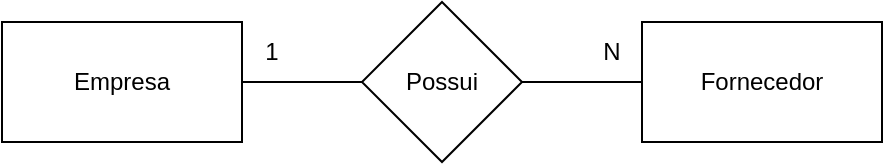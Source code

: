 <mxfile version="15.4.0" type="device" pages="3"><diagram id="X3Wb4MgVhbeb4bI9pxjS" name="Diagrama Conceitual"><mxGraphModel dx="1086" dy="806" grid="1" gridSize="10" guides="1" tooltips="1" connect="1" arrows="1" fold="1" page="1" pageScale="1" pageWidth="827" pageHeight="1169" math="0" shadow="0"><root><mxCell id="0"/><mxCell id="1" parent="0"/><mxCell id="2kqu4QSa-UE_1KVHzeCc-4" style="edgeStyle=orthogonalEdgeStyle;rounded=0;orthogonalLoop=1;jettySize=auto;html=1;endArrow=none;endFill=0;" parent="1" source="2kqu4QSa-UE_1KVHzeCc-1" target="2kqu4QSa-UE_1KVHzeCc-3" edge="1"><mxGeometry relative="1" as="geometry"/></mxCell><mxCell id="2kqu4QSa-UE_1KVHzeCc-1" value="Empresa" style="rounded=0;whiteSpace=wrap;html=1;" parent="1" vertex="1"><mxGeometry x="120" y="260" width="120" height="60" as="geometry"/></mxCell><mxCell id="2kqu4QSa-UE_1KVHzeCc-3" value="Fornecedor" style="rounded=0;whiteSpace=wrap;html=1;" parent="1" vertex="1"><mxGeometry x="440" y="260" width="120" height="60" as="geometry"/></mxCell><mxCell id="2kqu4QSa-UE_1KVHzeCc-5" value="Possui" style="rhombus;whiteSpace=wrap;html=1;" parent="1" vertex="1"><mxGeometry x="300" y="250" width="80" height="80" as="geometry"/></mxCell><mxCell id="2kqu4QSa-UE_1KVHzeCc-6" value="N" style="text;html=1;strokeColor=none;fillColor=none;align=center;verticalAlign=middle;whiteSpace=wrap;rounded=0;" parent="1" vertex="1"><mxGeometry x="410" y="260" width="30" height="30" as="geometry"/></mxCell><mxCell id="2kqu4QSa-UE_1KVHzeCc-7" value="1" style="text;html=1;strokeColor=none;fillColor=none;align=center;verticalAlign=middle;whiteSpace=wrap;rounded=0;" parent="1" vertex="1"><mxGeometry x="240" y="260" width="30" height="30" as="geometry"/></mxCell></root></mxGraphModel></diagram><diagram id="E_SgEJg0SU0vSB2_r3UH" name="Diagrama Lógico"><mxGraphModel dx="1086" dy="806" grid="1" gridSize="10" guides="1" tooltips="1" connect="1" arrows="1" fold="1" page="1" pageScale="1" pageWidth="827" pageHeight="1169" math="0" shadow="0"><root><mxCell id="EQmo7t8eRq-9152yQapc-0"/><mxCell id="EQmo7t8eRq-9152yQapc-1" parent="EQmo7t8eRq-9152yQapc-0"/><mxCell id="EQmo7t8eRq-9152yQapc-2" value="Empresa" style="shape=table;startSize=30;container=1;collapsible=1;childLayout=tableLayout;fixedRows=1;rowLines=0;fontStyle=1;align=center;resizeLast=1;" parent="EQmo7t8eRq-9152yQapc-1" vertex="1"><mxGeometry x="180" y="160" width="180" height="160" as="geometry"/></mxCell><mxCell id="EQmo7t8eRq-9152yQapc-3" value="" style="shape=partialRectangle;collapsible=0;dropTarget=0;pointerEvents=0;fillColor=none;top=0;left=0;bottom=1;right=0;points=[[0,0.5],[1,0.5]];portConstraint=eastwest;" parent="EQmo7t8eRq-9152yQapc-2" vertex="1"><mxGeometry y="30" width="180" height="30" as="geometry"/></mxCell><mxCell id="EQmo7t8eRq-9152yQapc-4" value="PK" style="shape=partialRectangle;connectable=0;fillColor=none;top=0;left=0;bottom=0;right=0;fontStyle=1;overflow=hidden;" parent="EQmo7t8eRq-9152yQapc-3" vertex="1"><mxGeometry width="30" height="30" as="geometry"><mxRectangle width="30" height="30" as="alternateBounds"/></mxGeometry></mxCell><mxCell id="EQmo7t8eRq-9152yQapc-5" value="IdEmpresa" style="shape=partialRectangle;connectable=0;fillColor=none;top=0;left=0;bottom=0;right=0;align=left;spacingLeft=6;fontStyle=5;overflow=hidden;" parent="EQmo7t8eRq-9152yQapc-3" vertex="1"><mxGeometry x="30" width="150" height="30" as="geometry"><mxRectangle width="150" height="30" as="alternateBounds"/></mxGeometry></mxCell><mxCell id="EQmo7t8eRq-9152yQapc-6" value="" style="shape=partialRectangle;collapsible=0;dropTarget=0;pointerEvents=0;fillColor=none;top=0;left=0;bottom=0;right=0;points=[[0,0.5],[1,0.5]];portConstraint=eastwest;" parent="EQmo7t8eRq-9152yQapc-2" vertex="1"><mxGeometry y="60" width="180" height="30" as="geometry"/></mxCell><mxCell id="EQmo7t8eRq-9152yQapc-7" value="" style="shape=partialRectangle;connectable=0;fillColor=none;top=0;left=0;bottom=0;right=0;editable=1;overflow=hidden;" parent="EQmo7t8eRq-9152yQapc-6" vertex="1"><mxGeometry width="30" height="30" as="geometry"><mxRectangle width="30" height="30" as="alternateBounds"/></mxGeometry></mxCell><mxCell id="EQmo7t8eRq-9152yQapc-8" value="UF" style="shape=partialRectangle;connectable=0;fillColor=none;top=0;left=0;bottom=0;right=0;align=left;spacingLeft=6;overflow=hidden;" parent="EQmo7t8eRq-9152yQapc-6" vertex="1"><mxGeometry x="30" width="150" height="30" as="geometry"><mxRectangle width="150" height="30" as="alternateBounds"/></mxGeometry></mxCell><mxCell id="EQmo7t8eRq-9152yQapc-9" value="" style="shape=partialRectangle;collapsible=0;dropTarget=0;pointerEvents=0;fillColor=none;top=0;left=0;bottom=0;right=0;points=[[0,0.5],[1,0.5]];portConstraint=eastwest;" parent="EQmo7t8eRq-9152yQapc-2" vertex="1"><mxGeometry y="90" width="180" height="30" as="geometry"/></mxCell><mxCell id="EQmo7t8eRq-9152yQapc-10" value="" style="shape=partialRectangle;connectable=0;fillColor=none;top=0;left=0;bottom=0;right=0;editable=1;overflow=hidden;" parent="EQmo7t8eRq-9152yQapc-9" vertex="1"><mxGeometry width="30" height="30" as="geometry"><mxRectangle width="30" height="30" as="alternateBounds"/></mxGeometry></mxCell><mxCell id="EQmo7t8eRq-9152yQapc-11" value="Nome Fantasia" style="shape=partialRectangle;connectable=0;fillColor=none;top=0;left=0;bottom=0;right=0;align=left;spacingLeft=6;overflow=hidden;" parent="EQmo7t8eRq-9152yQapc-9" vertex="1"><mxGeometry x="30" width="150" height="30" as="geometry"><mxRectangle width="150" height="30" as="alternateBounds"/></mxGeometry></mxCell><mxCell id="EQmo7t8eRq-9152yQapc-12" value="" style="shape=partialRectangle;collapsible=0;dropTarget=0;pointerEvents=0;fillColor=none;top=0;left=0;bottom=0;right=0;points=[[0,0.5],[1,0.5]];portConstraint=eastwest;" parent="EQmo7t8eRq-9152yQapc-2" vertex="1"><mxGeometry y="120" width="180" height="30" as="geometry"/></mxCell><mxCell id="EQmo7t8eRq-9152yQapc-13" value="" style="shape=partialRectangle;connectable=0;fillColor=none;top=0;left=0;bottom=0;right=0;editable=1;overflow=hidden;" parent="EQmo7t8eRq-9152yQapc-12" vertex="1"><mxGeometry width="30" height="30" as="geometry"><mxRectangle width="30" height="30" as="alternateBounds"/></mxGeometry></mxCell><mxCell id="EQmo7t8eRq-9152yQapc-14" value="CNPJ" style="shape=partialRectangle;connectable=0;fillColor=none;top=0;left=0;bottom=0;right=0;align=left;spacingLeft=6;overflow=hidden;" parent="EQmo7t8eRq-9152yQapc-12" vertex="1"><mxGeometry x="30" width="150" height="30" as="geometry"><mxRectangle width="150" height="30" as="alternateBounds"/></mxGeometry></mxCell><mxCell id="EQmo7t8eRq-9152yQapc-28" value="Fornecedor" style="shape=table;startSize=30;container=1;collapsible=1;childLayout=tableLayout;fixedRows=1;rowLines=0;fontStyle=1;align=center;resizeLast=1;" parent="EQmo7t8eRq-9152yQapc-1" vertex="1"><mxGeometry x="520" y="160" width="180" height="280" as="geometry"/></mxCell><mxCell id="EQmo7t8eRq-9152yQapc-29" value="" style="shape=partialRectangle;collapsible=0;dropTarget=0;pointerEvents=0;fillColor=none;top=0;left=0;bottom=0;right=0;points=[[0,0.5],[1,0.5]];portConstraint=eastwest;" parent="EQmo7t8eRq-9152yQapc-28" vertex="1"><mxGeometry y="30" width="180" height="30" as="geometry"/></mxCell><mxCell id="EQmo7t8eRq-9152yQapc-30" value="PK" style="shape=partialRectangle;connectable=0;fillColor=none;top=0;left=0;bottom=0;right=0;fontStyle=1;overflow=hidden;" parent="EQmo7t8eRq-9152yQapc-29" vertex="1"><mxGeometry width="60" height="30" as="geometry"><mxRectangle width="60" height="30" as="alternateBounds"/></mxGeometry></mxCell><mxCell id="EQmo7t8eRq-9152yQapc-31" value="IdFornecedor" style="shape=partialRectangle;connectable=0;fillColor=none;top=0;left=0;bottom=0;right=0;align=left;spacingLeft=6;fontStyle=5;overflow=hidden;" parent="EQmo7t8eRq-9152yQapc-29" vertex="1"><mxGeometry x="60" width="120" height="30" as="geometry"><mxRectangle width="120" height="30" as="alternateBounds"/></mxGeometry></mxCell><mxCell id="EQmo7t8eRq-9152yQapc-32" value="" style="shape=partialRectangle;collapsible=0;dropTarget=0;pointerEvents=0;fillColor=none;top=0;left=0;bottom=1;right=0;points=[[0,0.5],[1,0.5]];portConstraint=eastwest;" parent="EQmo7t8eRq-9152yQapc-28" vertex="1"><mxGeometry y="60" width="180" height="30" as="geometry"/></mxCell><mxCell id="EQmo7t8eRq-9152yQapc-33" value="FK" style="shape=partialRectangle;connectable=0;fillColor=none;top=0;left=0;bottom=0;right=0;fontStyle=1;overflow=hidden;" parent="EQmo7t8eRq-9152yQapc-32" vertex="1"><mxGeometry width="60" height="30" as="geometry"><mxRectangle width="60" height="30" as="alternateBounds"/></mxGeometry></mxCell><mxCell id="EQmo7t8eRq-9152yQapc-34" value="IdEmpresa" style="shape=partialRectangle;connectable=0;fillColor=none;top=0;left=0;bottom=0;right=0;align=left;spacingLeft=6;fontStyle=5;overflow=hidden;" parent="EQmo7t8eRq-9152yQapc-32" vertex="1"><mxGeometry x="60" width="120" height="30" as="geometry"><mxRectangle width="120" height="30" as="alternateBounds"/></mxGeometry></mxCell><mxCell id="EQmo7t8eRq-9152yQapc-35" value="" style="shape=partialRectangle;collapsible=0;dropTarget=0;pointerEvents=0;fillColor=none;top=0;left=0;bottom=0;right=0;points=[[0,0.5],[1,0.5]];portConstraint=eastwest;" parent="EQmo7t8eRq-9152yQapc-28" vertex="1"><mxGeometry y="90" width="180" height="30" as="geometry"/></mxCell><mxCell id="EQmo7t8eRq-9152yQapc-36" value="" style="shape=partialRectangle;connectable=0;fillColor=none;top=0;left=0;bottom=0;right=0;editable=1;overflow=hidden;" parent="EQmo7t8eRq-9152yQapc-35" vertex="1"><mxGeometry width="60" height="30" as="geometry"><mxRectangle width="60" height="30" as="alternateBounds"/></mxGeometry></mxCell><mxCell id="EQmo7t8eRq-9152yQapc-37" value="Nome" style="shape=partialRectangle;connectable=0;fillColor=none;top=0;left=0;bottom=0;right=0;align=left;spacingLeft=6;overflow=hidden;" parent="EQmo7t8eRq-9152yQapc-35" vertex="1"><mxGeometry x="60" width="120" height="30" as="geometry"><mxRectangle width="120" height="30" as="alternateBounds"/></mxGeometry></mxCell><mxCell id="EQmo7t8eRq-9152yQapc-38" value="" style="shape=partialRectangle;collapsible=0;dropTarget=0;pointerEvents=0;fillColor=none;top=0;left=0;bottom=0;right=0;points=[[0,0.5],[1,0.5]];portConstraint=eastwest;" parent="EQmo7t8eRq-9152yQapc-28" vertex="1"><mxGeometry y="120" width="180" height="30" as="geometry"/></mxCell><mxCell id="EQmo7t8eRq-9152yQapc-39" value="" style="shape=partialRectangle;connectable=0;fillColor=none;top=0;left=0;bottom=0;right=0;editable=1;overflow=hidden;" parent="EQmo7t8eRq-9152yQapc-38" vertex="1"><mxGeometry width="60" height="30" as="geometry"><mxRectangle width="60" height="30" as="alternateBounds"/></mxGeometry></mxCell><mxCell id="EQmo7t8eRq-9152yQapc-40" value="DataCadastro" style="shape=partialRectangle;connectable=0;fillColor=none;top=0;left=0;bottom=0;right=0;align=left;spacingLeft=6;overflow=hidden;" parent="EQmo7t8eRq-9152yQapc-38" vertex="1"><mxGeometry x="60" width="120" height="30" as="geometry"><mxRectangle width="120" height="30" as="alternateBounds"/></mxGeometry></mxCell><mxCell id="oNPfn_07noGB9FT36haC-17" value="" style="shape=partialRectangle;collapsible=0;dropTarget=0;pointerEvents=0;fillColor=none;top=0;left=0;bottom=0;right=0;points=[[0,0.5],[1,0.5]];portConstraint=eastwest;" vertex="1" parent="EQmo7t8eRq-9152yQapc-28"><mxGeometry y="150" width="180" height="30" as="geometry"/></mxCell><mxCell id="oNPfn_07noGB9FT36haC-18" value="" style="shape=partialRectangle;connectable=0;fillColor=none;top=0;left=0;bottom=0;right=0;editable=1;overflow=hidden;" vertex="1" parent="oNPfn_07noGB9FT36haC-17"><mxGeometry width="60" height="30" as="geometry"><mxRectangle width="60" height="30" as="alternateBounds"/></mxGeometry></mxCell><mxCell id="oNPfn_07noGB9FT36haC-19" value="CPF" style="shape=partialRectangle;connectable=0;fillColor=none;top=0;left=0;bottom=0;right=0;align=left;spacingLeft=6;overflow=hidden;" vertex="1" parent="oNPfn_07noGB9FT36haC-17"><mxGeometry x="60" width="120" height="30" as="geometry"><mxRectangle width="120" height="30" as="alternateBounds"/></mxGeometry></mxCell><mxCell id="oNPfn_07noGB9FT36haC-20" value="" style="shape=partialRectangle;collapsible=0;dropTarget=0;pointerEvents=0;fillColor=none;top=0;left=0;bottom=0;right=0;points=[[0,0.5],[1,0.5]];portConstraint=eastwest;" vertex="1" parent="EQmo7t8eRq-9152yQapc-28"><mxGeometry y="180" width="180" height="30" as="geometry"/></mxCell><mxCell id="oNPfn_07noGB9FT36haC-21" value="" style="shape=partialRectangle;connectable=0;fillColor=none;top=0;left=0;bottom=0;right=0;editable=1;overflow=hidden;" vertex="1" parent="oNPfn_07noGB9FT36haC-20"><mxGeometry width="60" height="30" as="geometry"><mxRectangle width="60" height="30" as="alternateBounds"/></mxGeometry></mxCell><mxCell id="oNPfn_07noGB9FT36haC-22" value="RG" style="shape=partialRectangle;connectable=0;fillColor=none;top=0;left=0;bottom=0;right=0;align=left;spacingLeft=6;overflow=hidden;" vertex="1" parent="oNPfn_07noGB9FT36haC-20"><mxGeometry x="60" width="120" height="30" as="geometry"><mxRectangle width="120" height="30" as="alternateBounds"/></mxGeometry></mxCell><mxCell id="oNPfn_07noGB9FT36haC-23" value="" style="shape=partialRectangle;collapsible=0;dropTarget=0;pointerEvents=0;fillColor=none;top=0;left=0;bottom=0;right=0;points=[[0,0.5],[1,0.5]];portConstraint=eastwest;" vertex="1" parent="EQmo7t8eRq-9152yQapc-28"><mxGeometry y="210" width="180" height="30" as="geometry"/></mxCell><mxCell id="oNPfn_07noGB9FT36haC-24" value="" style="shape=partialRectangle;connectable=0;fillColor=none;top=0;left=0;bottom=0;right=0;editable=1;overflow=hidden;" vertex="1" parent="oNPfn_07noGB9FT36haC-23"><mxGeometry width="60" height="30" as="geometry"><mxRectangle width="60" height="30" as="alternateBounds"/></mxGeometry></mxCell><mxCell id="oNPfn_07noGB9FT36haC-25" value="DataNacimento" style="shape=partialRectangle;connectable=0;fillColor=none;top=0;left=0;bottom=0;right=0;align=left;spacingLeft=6;overflow=hidden;" vertex="1" parent="oNPfn_07noGB9FT36haC-23"><mxGeometry x="60" width="120" height="30" as="geometry"><mxRectangle width="120" height="30" as="alternateBounds"/></mxGeometry></mxCell><mxCell id="oNPfn_07noGB9FT36haC-26" value="" style="shape=partialRectangle;collapsible=0;dropTarget=0;pointerEvents=0;fillColor=none;top=0;left=0;bottom=0;right=0;points=[[0,0.5],[1,0.5]];portConstraint=eastwest;" vertex="1" parent="EQmo7t8eRq-9152yQapc-28"><mxGeometry y="240" width="180" height="30" as="geometry"/></mxCell><mxCell id="oNPfn_07noGB9FT36haC-27" value="" style="shape=partialRectangle;connectable=0;fillColor=none;top=0;left=0;bottom=0;right=0;editable=1;overflow=hidden;" vertex="1" parent="oNPfn_07noGB9FT36haC-26"><mxGeometry width="60" height="30" as="geometry"><mxRectangle width="60" height="30" as="alternateBounds"/></mxGeometry></mxCell><mxCell id="oNPfn_07noGB9FT36haC-28" value="CNPJ" style="shape=partialRectangle;connectable=0;fillColor=none;top=0;left=0;bottom=0;right=0;align=left;spacingLeft=6;overflow=hidden;" vertex="1" parent="oNPfn_07noGB9FT36haC-26"><mxGeometry x="60" width="120" height="30" as="geometry"><mxRectangle width="120" height="30" as="alternateBounds"/></mxGeometry></mxCell><mxCell id="EQmo7t8eRq-9152yQapc-80" value="" style="edgeStyle=entityRelationEdgeStyle;fontSize=12;html=1;endArrow=ERmandOne;startArrow=ERmandOne;rounded=0;" parent="EQmo7t8eRq-9152yQapc-1" source="EQmo7t8eRq-9152yQapc-3" target="EQmo7t8eRq-9152yQapc-32" edge="1"><mxGeometry width="100" height="100" relative="1" as="geometry"><mxPoint x="330" y="370" as="sourcePoint"/><mxPoint x="430" y="270" as="targetPoint"/></mxGeometry></mxCell><mxCell id="eCBS9GOKDr52fzxVMk43-0" value="Contato" style="shape=table;startSize=30;container=1;collapsible=1;childLayout=tableLayout;fixedRows=1;rowLines=0;fontStyle=1;align=center;resizeLast=1;" parent="EQmo7t8eRq-9152yQapc-1" vertex="1"><mxGeometry x="880" y="160" width="180" height="130" as="geometry"/></mxCell><mxCell id="eCBS9GOKDr52fzxVMk43-1" value="" style="shape=partialRectangle;collapsible=0;dropTarget=0;pointerEvents=0;fillColor=none;top=0;left=0;bottom=0;right=0;points=[[0,0.5],[1,0.5]];portConstraint=eastwest;" parent="eCBS9GOKDr52fzxVMk43-0" vertex="1"><mxGeometry y="30" width="180" height="30" as="geometry"/></mxCell><mxCell id="eCBS9GOKDr52fzxVMk43-2" value="PK" style="shape=partialRectangle;connectable=0;fillColor=none;top=0;left=0;bottom=0;right=0;fontStyle=1;overflow=hidden;" parent="eCBS9GOKDr52fzxVMk43-1" vertex="1"><mxGeometry width="60" height="30" as="geometry"><mxRectangle width="60" height="30" as="alternateBounds"/></mxGeometry></mxCell><mxCell id="eCBS9GOKDr52fzxVMk43-3" value="IdContato" style="shape=partialRectangle;connectable=0;fillColor=none;top=0;left=0;bottom=0;right=0;align=left;spacingLeft=6;fontStyle=5;overflow=hidden;" parent="eCBS9GOKDr52fzxVMk43-1" vertex="1"><mxGeometry x="60" width="120" height="30" as="geometry"><mxRectangle width="120" height="30" as="alternateBounds"/></mxGeometry></mxCell><mxCell id="eCBS9GOKDr52fzxVMk43-4" value="" style="shape=partialRectangle;collapsible=0;dropTarget=0;pointerEvents=0;fillColor=none;top=0;left=0;bottom=1;right=0;points=[[0,0.5],[1,0.5]];portConstraint=eastwest;" parent="eCBS9GOKDr52fzxVMk43-0" vertex="1"><mxGeometry y="60" width="180" height="30" as="geometry"/></mxCell><mxCell id="eCBS9GOKDr52fzxVMk43-5" value="FK" style="shape=partialRectangle;connectable=0;fillColor=none;top=0;left=0;bottom=0;right=0;fontStyle=1;overflow=hidden;" parent="eCBS9GOKDr52fzxVMk43-4" vertex="1"><mxGeometry width="60" height="30" as="geometry"><mxRectangle width="60" height="30" as="alternateBounds"/></mxGeometry></mxCell><mxCell id="eCBS9GOKDr52fzxVMk43-6" value="IdFornecedor" style="shape=partialRectangle;connectable=0;fillColor=none;top=0;left=0;bottom=0;right=0;align=left;spacingLeft=6;fontStyle=5;overflow=hidden;" parent="eCBS9GOKDr52fzxVMk43-4" vertex="1"><mxGeometry x="60" width="120" height="30" as="geometry"><mxRectangle width="120" height="30" as="alternateBounds"/></mxGeometry></mxCell><mxCell id="eCBS9GOKDr52fzxVMk43-7" value="" style="shape=partialRectangle;collapsible=0;dropTarget=0;pointerEvents=0;fillColor=none;top=0;left=0;bottom=0;right=0;points=[[0,0.5],[1,0.5]];portConstraint=eastwest;" parent="eCBS9GOKDr52fzxVMk43-0" vertex="1"><mxGeometry y="90" width="180" height="30" as="geometry"/></mxCell><mxCell id="eCBS9GOKDr52fzxVMk43-8" value="" style="shape=partialRectangle;connectable=0;fillColor=none;top=0;left=0;bottom=0;right=0;editable=1;overflow=hidden;" parent="eCBS9GOKDr52fzxVMk43-7" vertex="1"><mxGeometry width="60" height="30" as="geometry"><mxRectangle width="60" height="30" as="alternateBounds"/></mxGeometry></mxCell><mxCell id="eCBS9GOKDr52fzxVMk43-9" value="Telefone" style="shape=partialRectangle;connectable=0;fillColor=none;top=0;left=0;bottom=0;right=0;align=left;spacingLeft=6;overflow=hidden;" parent="eCBS9GOKDr52fzxVMk43-7" vertex="1"><mxGeometry x="60" width="120" height="30" as="geometry"><mxRectangle width="120" height="30" as="alternateBounds"/></mxGeometry></mxCell><mxCell id="eCBS9GOKDr52fzxVMk43-16" value="" style="edgeStyle=entityRelationEdgeStyle;fontSize=12;html=1;endArrow=ERoneToMany;rounded=0;" parent="EQmo7t8eRq-9152yQapc-1" source="EQmo7t8eRq-9152yQapc-29" target="eCBS9GOKDr52fzxVMk43-4" edge="1"><mxGeometry width="100" height="100" relative="1" as="geometry"><mxPoint x="760" y="170" as="sourcePoint"/><mxPoint x="860" y="310" as="targetPoint"/></mxGeometry></mxCell></root></mxGraphModel></diagram><diagram id="IXIWaGhDTdFUk-Iu-_fK" name="Diagrama de Classes"><mxGraphModel dx="1086" dy="806" grid="1" gridSize="10" guides="1" tooltips="1" connect="1" arrows="1" fold="1" page="1" pageScale="1" pageWidth="827" pageHeight="1169" background="none" math="0" shadow="0"><root><mxCell id="D4dPH-gIFoixDCa41nUR-0"/><mxCell id="D4dPH-gIFoixDCa41nUR-1" parent="D4dPH-gIFoixDCa41nUR-0"/><mxCell id="wLuTnxJaRaiv0vZTDtYx-8" value="Base" style="swimlane;fontStyle=3;childLayout=stackLayout;horizontal=1;startSize=26;fillColor=none;horizontalStack=0;resizeParent=1;resizeParentMax=0;resizeLast=0;collapsible=1;marginBottom=0;" parent="D4dPH-gIFoixDCa41nUR-1" vertex="1"><mxGeometry x="360" y="200" width="140" height="52" as="geometry"/></mxCell><mxCell id="wLuTnxJaRaiv0vZTDtYx-9" value="+ Id: Guid" style="text;strokeColor=none;fillColor=none;align=left;verticalAlign=top;spacingLeft=4;spacingRight=4;overflow=hidden;rotatable=0;points=[[0,0.5],[1,0.5]];portConstraint=eastwest;" parent="wLuTnxJaRaiv0vZTDtYx-8" vertex="1"><mxGeometry y="26" width="140" height="26" as="geometry"/></mxCell><mxCell id="wLuTnxJaRaiv0vZTDtYx-12" value="Empresa" style="swimlane;fontStyle=1;align=center;verticalAlign=top;childLayout=stackLayout;horizontal=1;startSize=26;horizontalStack=0;resizeParent=1;resizeParentMax=0;resizeLast=0;collapsible=1;marginBottom=0;" parent="D4dPH-gIFoixDCa41nUR-1" vertex="1"><mxGeometry x="240" y="320" width="160" height="112" as="geometry"/></mxCell><mxCell id="wLuTnxJaRaiv0vZTDtYx-13" value="# UF: string" style="text;strokeColor=none;fillColor=none;align=left;verticalAlign=top;spacingLeft=4;spacingRight=4;overflow=hidden;rotatable=0;points=[[0,0.5],[1,0.5]];portConstraint=eastwest;" parent="wLuTnxJaRaiv0vZTDtYx-12" vertex="1"><mxGeometry y="26" width="160" height="26" as="geometry"/></mxCell><mxCell id="wLuTnxJaRaiv0vZTDtYx-16" value="# NomeFantasia: string" style="text;strokeColor=none;fillColor=none;align=left;verticalAlign=top;spacingLeft=4;spacingRight=4;overflow=hidden;rotatable=0;points=[[0,0.5],[1,0.5]];portConstraint=eastwest;" parent="wLuTnxJaRaiv0vZTDtYx-12" vertex="1"><mxGeometry y="52" width="160" height="26" as="geometry"/></mxCell><mxCell id="wLuTnxJaRaiv0vZTDtYx-17" value="# CNPJ: varchar" style="text;strokeColor=none;fillColor=none;align=left;verticalAlign=top;spacingLeft=4;spacingRight=4;overflow=hidden;rotatable=0;points=[[0,0.5],[1,0.5]];portConstraint=eastwest;" parent="wLuTnxJaRaiv0vZTDtYx-12" vertex="1"><mxGeometry y="78" width="160" height="26" as="geometry"/></mxCell><mxCell id="wLuTnxJaRaiv0vZTDtYx-14" value="" style="line;strokeWidth=1;fillColor=none;align=left;verticalAlign=middle;spacingTop=-1;spacingLeft=3;spacingRight=3;rotatable=0;labelPosition=right;points=[];portConstraint=eastwest;" parent="wLuTnxJaRaiv0vZTDtYx-12" vertex="1"><mxGeometry y="104" width="160" height="8" as="geometry"/></mxCell><mxCell id="vvSEXZtrwdldwfeUvZmy-0" value="Fornecedor" style="swimlane;fontStyle=1;align=center;verticalAlign=top;childLayout=stackLayout;horizontal=1;startSize=26;horizontalStack=0;resizeParent=1;resizeParentMax=0;resizeLast=0;collapsible=1;marginBottom=0;" parent="D4dPH-gIFoixDCa41nUR-1" vertex="1"><mxGeometry x="480" y="320" width="160" height="86" as="geometry"/></mxCell><mxCell id="vvSEXZtrwdldwfeUvZmy-1" value="# Nome: string" style="text;strokeColor=none;fillColor=none;align=left;verticalAlign=top;spacingLeft=4;spacingRight=4;overflow=hidden;rotatable=0;points=[[0,0.5],[1,0.5]];portConstraint=eastwest;" parent="vvSEXZtrwdldwfeUvZmy-0" vertex="1"><mxGeometry y="26" width="160" height="26" as="geometry"/></mxCell><mxCell id="vvSEXZtrwdldwfeUvZmy-2" value="# DataCadastro: DateTime" style="text;strokeColor=none;fillColor=none;align=left;verticalAlign=top;spacingLeft=4;spacingRight=4;overflow=hidden;rotatable=0;points=[[0,0.5],[1,0.5]];portConstraint=eastwest;" parent="vvSEXZtrwdldwfeUvZmy-0" vertex="1"><mxGeometry y="52" width="160" height="26" as="geometry"/></mxCell><mxCell id="vvSEXZtrwdldwfeUvZmy-4" value="" style="line;strokeWidth=1;fillColor=none;align=left;verticalAlign=middle;spacingTop=-1;spacingLeft=3;spacingRight=3;rotatable=0;labelPosition=right;points=[];portConstraint=eastwest;" parent="vvSEXZtrwdldwfeUvZmy-0" vertex="1"><mxGeometry y="78" width="160" height="8" as="geometry"/></mxCell><mxCell id="Pi-jth0Mh6kSWBakBZjr-0" value="" style="endArrow=block;endSize=16;endFill=0;html=1;rounded=0;edgeStyle=orthogonalEdgeStyle;entryX=0.514;entryY=1;entryDx=0;entryDy=0;entryPerimeter=0;" parent="D4dPH-gIFoixDCa41nUR-1" source="wLuTnxJaRaiv0vZTDtYx-12" target="wLuTnxJaRaiv0vZTDtYx-9" edge="1"><mxGeometry width="160" relative="1" as="geometry"><mxPoint x="280" y="290" as="sourcePoint"/><mxPoint x="440" y="260" as="targetPoint"/></mxGeometry></mxCell><mxCell id="Pi-jth0Mh6kSWBakBZjr-1" value="" style="endArrow=block;endSize=16;endFill=0;html=1;rounded=0;edgeStyle=orthogonalEdgeStyle;entryX=0.514;entryY=1;entryDx=0;entryDy=0;entryPerimeter=0;" parent="D4dPH-gIFoixDCa41nUR-1" source="vvSEXZtrwdldwfeUvZmy-0" target="wLuTnxJaRaiv0vZTDtYx-9" edge="1"><mxGeometry width="160" relative="1" as="geometry"><mxPoint x="280" y="290" as="sourcePoint"/><mxPoint x="440" y="260" as="targetPoint"/></mxGeometry></mxCell><mxCell id="Pi-jth0Mh6kSWBakBZjr-2" value="PessoaFisica" style="swimlane;fontStyle=1;align=center;verticalAlign=top;childLayout=stackLayout;horizontal=1;startSize=26;horizontalStack=0;resizeParent=1;resizeParentMax=0;resizeLast=0;collapsible=1;marginBottom=0;" parent="D4dPH-gIFoixDCa41nUR-1" vertex="1"><mxGeometry x="400" y="520" width="160" height="118" as="geometry"/></mxCell><mxCell id="Pi-jth0Mh6kSWBakBZjr-3" value="# CPF: varchar" style="text;strokeColor=none;fillColor=none;align=left;verticalAlign=top;spacingLeft=4;spacingRight=4;overflow=hidden;rotatable=0;points=[[0,0.5],[1,0.5]];portConstraint=eastwest;" parent="Pi-jth0Mh6kSWBakBZjr-2" vertex="1"><mxGeometry y="26" width="160" height="28" as="geometry"/></mxCell><mxCell id="SzVuXsuyAIpepnbkTk3J-0" value="# RG: varchar" style="text;strokeColor=none;fillColor=none;align=left;verticalAlign=top;spacingLeft=4;spacingRight=4;overflow=hidden;rotatable=0;points=[[0,0.5],[1,0.5]];portConstraint=eastwest;" parent="Pi-jth0Mh6kSWBakBZjr-2" vertex="1"><mxGeometry y="54" width="160" height="28" as="geometry"/></mxCell><mxCell id="KxTYqmoLJEJtn0O4ahWm-5" value="# DataNascimento: Date" style="text;strokeColor=none;fillColor=none;align=left;verticalAlign=top;spacingLeft=4;spacingRight=4;overflow=hidden;rotatable=0;points=[[0,0.5],[1,0.5]];portConstraint=eastwest;" parent="Pi-jth0Mh6kSWBakBZjr-2" vertex="1"><mxGeometry y="82" width="160" height="28" as="geometry"/></mxCell><mxCell id="Pi-jth0Mh6kSWBakBZjr-4" value="" style="line;strokeWidth=1;fillColor=none;align=left;verticalAlign=middle;spacingTop=-1;spacingLeft=3;spacingRight=3;rotatable=0;labelPosition=right;points=[];portConstraint=eastwest;" parent="Pi-jth0Mh6kSWBakBZjr-2" vertex="1"><mxGeometry y="110" width="160" height="8" as="geometry"/></mxCell><mxCell id="Pi-jth0Mh6kSWBakBZjr-6" value="PessoaJuridica" style="swimlane;fontStyle=1;align=center;verticalAlign=top;childLayout=stackLayout;horizontal=1;startSize=26;horizontalStack=0;resizeParent=1;resizeParentMax=0;resizeLast=0;collapsible=1;marginBottom=0;" parent="D4dPH-gIFoixDCa41nUR-1" vertex="1"><mxGeometry x="600" y="520" width="160" height="60" as="geometry"/></mxCell><mxCell id="Pi-jth0Mh6kSWBakBZjr-7" value="# CNPJ: varchar" style="text;strokeColor=none;fillColor=none;align=left;verticalAlign=top;spacingLeft=4;spacingRight=4;overflow=hidden;rotatable=0;points=[[0,0.5],[1,0.5]];portConstraint=eastwest;" parent="Pi-jth0Mh6kSWBakBZjr-6" vertex="1"><mxGeometry y="26" width="160" height="26" as="geometry"/></mxCell><mxCell id="Pi-jth0Mh6kSWBakBZjr-8" value="" style="line;strokeWidth=1;fillColor=none;align=left;verticalAlign=middle;spacingTop=-1;spacingLeft=3;spacingRight=3;rotatable=0;labelPosition=right;points=[];portConstraint=eastwest;" parent="Pi-jth0Mh6kSWBakBZjr-6" vertex="1"><mxGeometry y="52" width="160" height="8" as="geometry"/></mxCell><mxCell id="Pi-jth0Mh6kSWBakBZjr-12" value="" style="endArrow=block;endSize=16;endFill=0;html=1;rounded=0;edgeStyle=orthogonalEdgeStyle;exitX=0.5;exitY=0;exitDx=0;exitDy=0;" parent="D4dPH-gIFoixDCa41nUR-1" source="Pi-jth0Mh6kSWBakBZjr-2" edge="1"><mxGeometry width="160" relative="1" as="geometry"><mxPoint x="380" y="500" as="sourcePoint"/><mxPoint x="560" y="410" as="targetPoint"/><Array as="points"><mxPoint x="480" y="480"/><mxPoint x="560" y="480"/></Array></mxGeometry></mxCell><mxCell id="Pi-jth0Mh6kSWBakBZjr-16" value="" style="endArrow=block;endSize=16;endFill=0;html=1;rounded=0;edgeStyle=orthogonalEdgeStyle;exitX=0.5;exitY=0;exitDx=0;exitDy=0;" parent="D4dPH-gIFoixDCa41nUR-1" source="Pi-jth0Mh6kSWBakBZjr-6" edge="1"><mxGeometry width="160" relative="1" as="geometry"><mxPoint x="380" y="500" as="sourcePoint"/><mxPoint x="560" y="410" as="targetPoint"/><Array as="points"><mxPoint x="680" y="480"/><mxPoint x="560" y="480"/></Array></mxGeometry></mxCell><mxCell id="KxTYqmoLJEJtn0O4ahWm-0" value="Telefone" style="swimlane;fontStyle=1;align=center;verticalAlign=top;childLayout=stackLayout;horizontal=1;startSize=26;horizontalStack=0;resizeParent=1;resizeParentMax=0;resizeLast=0;collapsible=1;marginBottom=0;" parent="D4dPH-gIFoixDCa41nUR-1" vertex="1"><mxGeometry x="760" y="320" width="160" height="60" as="geometry"/></mxCell><mxCell id="KxTYqmoLJEJtn0O4ahWm-1" value="# Contato: int" style="text;strokeColor=none;fillColor=none;align=left;verticalAlign=top;spacingLeft=4;spacingRight=4;overflow=hidden;rotatable=0;points=[[0,0.5],[1,0.5]];portConstraint=eastwest;" parent="KxTYqmoLJEJtn0O4ahWm-0" vertex="1"><mxGeometry y="26" width="160" height="26" as="geometry"/></mxCell><mxCell id="KxTYqmoLJEJtn0O4ahWm-2" value="" style="line;strokeWidth=1;fillColor=none;align=left;verticalAlign=middle;spacingTop=-1;spacingLeft=3;spacingRight=3;rotatable=0;labelPosition=right;points=[];portConstraint=eastwest;" parent="KxTYqmoLJEJtn0O4ahWm-0" vertex="1"><mxGeometry y="52" width="160" height="8" as="geometry"/></mxCell><mxCell id="KxTYqmoLJEJtn0O4ahWm-6" value="" style="endArrow=open;endFill=1;endSize=12;html=1;rounded=0;edgeStyle=orthogonalEdgeStyle;" parent="D4dPH-gIFoixDCa41nUR-1" source="KxTYqmoLJEJtn0O4ahWm-1" target="vvSEXZtrwdldwfeUvZmy-1" edge="1"><mxGeometry width="160" relative="1" as="geometry"><mxPoint x="380" y="710" as="sourcePoint"/><mxPoint x="650" y="370" as="targetPoint"/></mxGeometry></mxCell><mxCell id="zf0rjgxT3T-zGqTLQaMT-0" value="" style="endArrow=block;endSize=16;endFill=0;html=1;rounded=0;edgeStyle=orthogonalEdgeStyle;entryX=0.514;entryY=1;entryDx=0;entryDy=0;entryPerimeter=0;" edge="1" parent="D4dPH-gIFoixDCa41nUR-1" source="KxTYqmoLJEJtn0O4ahWm-0" target="wLuTnxJaRaiv0vZTDtYx-9"><mxGeometry width="160" relative="1" as="geometry"><mxPoint x="280" y="290" as="sourcePoint"/><mxPoint x="440" y="260" as="targetPoint"/></mxGeometry></mxCell></root></mxGraphModel></diagram></mxfile>
